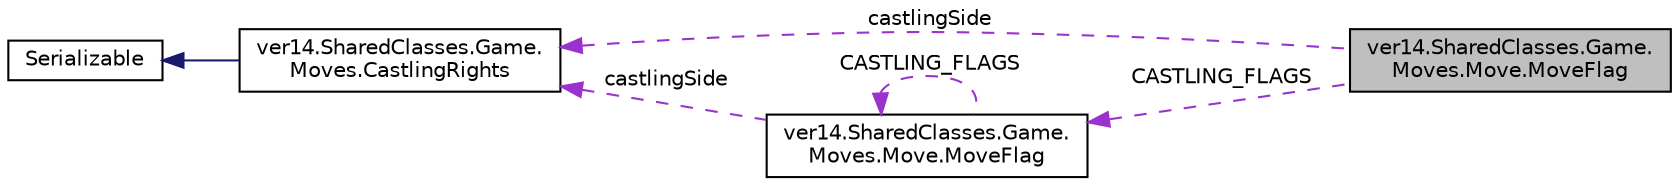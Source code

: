 digraph "ver14.SharedClasses.Game.Moves.Move.MoveFlag"
{
 // LATEX_PDF_SIZE
  edge [fontname="Helvetica",fontsize="10",labelfontname="Helvetica",labelfontsize="10"];
  node [fontname="Helvetica",fontsize="10",shape=record];
  rankdir="LR";
  Node1 [label="ver14.SharedClasses.Game.\lMoves.Move.MoveFlag",height=0.2,width=0.4,color="black", fillcolor="grey75", style="filled", fontcolor="black",tooltip=" "];
  Node2 -> Node1 [dir="back",color="darkorchid3",fontsize="10",style="dashed",label=" CASTLING_FLAGS" ,fontname="Helvetica"];
  Node2 [label="ver14.SharedClasses.Game.\lMoves.Move.MoveFlag",height=0.2,width=0.4,color="black", fillcolor="white", style="filled",URL="$enumver14_1_1_shared_classes_1_1_game_1_1_moves_1_1_move_1_1_move_flag.html",tooltip=" "];
  Node2 -> Node2 [dir="back",color="darkorchid3",fontsize="10",style="dashed",label=" CASTLING_FLAGS" ,fontname="Helvetica"];
  Node3 -> Node2 [dir="back",color="darkorchid3",fontsize="10",style="dashed",label=" castlingSide" ,fontname="Helvetica"];
  Node3 [label="ver14.SharedClasses.Game.\lMoves.CastlingRights",height=0.2,width=0.4,color="black", fillcolor="white", style="filled",URL="$classver14_1_1_shared_classes_1_1_game_1_1_moves_1_1_castling_rights.html",tooltip=" "];
  Node4 -> Node3 [dir="back",color="midnightblue",fontsize="10",style="solid",fontname="Helvetica"];
  Node4 [label="Serializable",height=0.2,width=0.4,color="black", fillcolor="white", style="filled",tooltip=" "];
  Node3 -> Node1 [dir="back",color="darkorchid3",fontsize="10",style="dashed",label=" castlingSide" ,fontname="Helvetica"];
}
